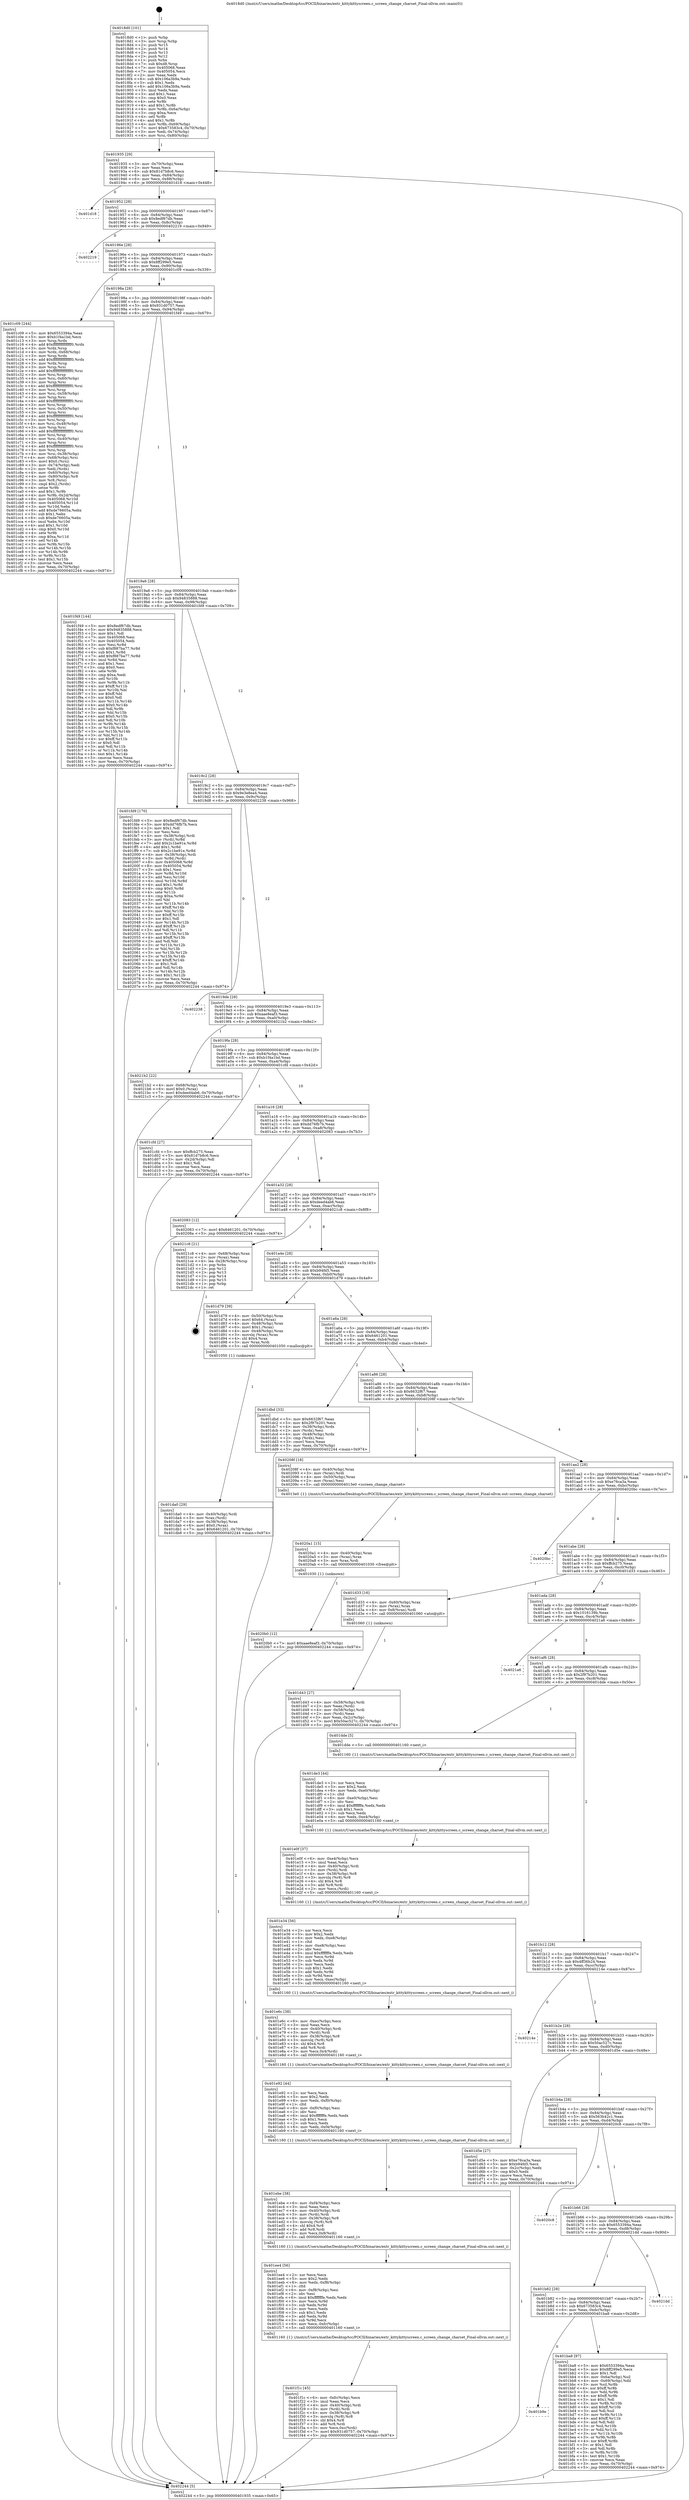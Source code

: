 digraph "0x4018d0" {
  label = "0x4018d0 (/mnt/c/Users/mathe/Desktop/tcc/POCII/binaries/extr_kittykittyscreen.c_screen_change_charset_Final-ollvm.out::main(0))"
  labelloc = "t"
  node[shape=record]

  Entry [label="",width=0.3,height=0.3,shape=circle,fillcolor=black,style=filled]
  "0x401935" [label="{
     0x401935 [29]\l
     | [instrs]\l
     &nbsp;&nbsp;0x401935 \<+3\>: mov -0x70(%rbp),%eax\l
     &nbsp;&nbsp;0x401938 \<+2\>: mov %eax,%ecx\l
     &nbsp;&nbsp;0x40193a \<+6\>: sub $0x81d7b8c6,%ecx\l
     &nbsp;&nbsp;0x401940 \<+6\>: mov %eax,-0x84(%rbp)\l
     &nbsp;&nbsp;0x401946 \<+6\>: mov %ecx,-0x88(%rbp)\l
     &nbsp;&nbsp;0x40194c \<+6\>: je 0000000000401d18 \<main+0x448\>\l
  }"]
  "0x401d18" [label="{
     0x401d18\l
  }", style=dashed]
  "0x401952" [label="{
     0x401952 [28]\l
     | [instrs]\l
     &nbsp;&nbsp;0x401952 \<+5\>: jmp 0000000000401957 \<main+0x87\>\l
     &nbsp;&nbsp;0x401957 \<+6\>: mov -0x84(%rbp),%eax\l
     &nbsp;&nbsp;0x40195d \<+5\>: sub $0x8edf67db,%eax\l
     &nbsp;&nbsp;0x401962 \<+6\>: mov %eax,-0x8c(%rbp)\l
     &nbsp;&nbsp;0x401968 \<+6\>: je 0000000000402219 \<main+0x949\>\l
  }"]
  Exit [label="",width=0.3,height=0.3,shape=circle,fillcolor=black,style=filled,peripheries=2]
  "0x402219" [label="{
     0x402219\l
  }", style=dashed]
  "0x40196e" [label="{
     0x40196e [28]\l
     | [instrs]\l
     &nbsp;&nbsp;0x40196e \<+5\>: jmp 0000000000401973 \<main+0xa3\>\l
     &nbsp;&nbsp;0x401973 \<+6\>: mov -0x84(%rbp),%eax\l
     &nbsp;&nbsp;0x401979 \<+5\>: sub $0x8ff299e5,%eax\l
     &nbsp;&nbsp;0x40197e \<+6\>: mov %eax,-0x90(%rbp)\l
     &nbsp;&nbsp;0x401984 \<+6\>: je 0000000000401c09 \<main+0x339\>\l
  }"]
  "0x4020b0" [label="{
     0x4020b0 [12]\l
     | [instrs]\l
     &nbsp;&nbsp;0x4020b0 \<+7\>: movl $0xaae8eaf3,-0x70(%rbp)\l
     &nbsp;&nbsp;0x4020b7 \<+5\>: jmp 0000000000402244 \<main+0x974\>\l
  }"]
  "0x401c09" [label="{
     0x401c09 [244]\l
     | [instrs]\l
     &nbsp;&nbsp;0x401c09 \<+5\>: mov $0x6553394a,%eax\l
     &nbsp;&nbsp;0x401c0e \<+5\>: mov $0xb1f4a1bd,%ecx\l
     &nbsp;&nbsp;0x401c13 \<+3\>: mov %rsp,%rdx\l
     &nbsp;&nbsp;0x401c16 \<+4\>: add $0xfffffffffffffff0,%rdx\l
     &nbsp;&nbsp;0x401c1a \<+3\>: mov %rdx,%rsp\l
     &nbsp;&nbsp;0x401c1d \<+4\>: mov %rdx,-0x68(%rbp)\l
     &nbsp;&nbsp;0x401c21 \<+3\>: mov %rsp,%rdx\l
     &nbsp;&nbsp;0x401c24 \<+4\>: add $0xfffffffffffffff0,%rdx\l
     &nbsp;&nbsp;0x401c28 \<+3\>: mov %rdx,%rsp\l
     &nbsp;&nbsp;0x401c2b \<+3\>: mov %rsp,%rsi\l
     &nbsp;&nbsp;0x401c2e \<+4\>: add $0xfffffffffffffff0,%rsi\l
     &nbsp;&nbsp;0x401c32 \<+3\>: mov %rsi,%rsp\l
     &nbsp;&nbsp;0x401c35 \<+4\>: mov %rsi,-0x60(%rbp)\l
     &nbsp;&nbsp;0x401c39 \<+3\>: mov %rsp,%rsi\l
     &nbsp;&nbsp;0x401c3c \<+4\>: add $0xfffffffffffffff0,%rsi\l
     &nbsp;&nbsp;0x401c40 \<+3\>: mov %rsi,%rsp\l
     &nbsp;&nbsp;0x401c43 \<+4\>: mov %rsi,-0x58(%rbp)\l
     &nbsp;&nbsp;0x401c47 \<+3\>: mov %rsp,%rsi\l
     &nbsp;&nbsp;0x401c4a \<+4\>: add $0xfffffffffffffff0,%rsi\l
     &nbsp;&nbsp;0x401c4e \<+3\>: mov %rsi,%rsp\l
     &nbsp;&nbsp;0x401c51 \<+4\>: mov %rsi,-0x50(%rbp)\l
     &nbsp;&nbsp;0x401c55 \<+3\>: mov %rsp,%rsi\l
     &nbsp;&nbsp;0x401c58 \<+4\>: add $0xfffffffffffffff0,%rsi\l
     &nbsp;&nbsp;0x401c5c \<+3\>: mov %rsi,%rsp\l
     &nbsp;&nbsp;0x401c5f \<+4\>: mov %rsi,-0x48(%rbp)\l
     &nbsp;&nbsp;0x401c63 \<+3\>: mov %rsp,%rsi\l
     &nbsp;&nbsp;0x401c66 \<+4\>: add $0xfffffffffffffff0,%rsi\l
     &nbsp;&nbsp;0x401c6a \<+3\>: mov %rsi,%rsp\l
     &nbsp;&nbsp;0x401c6d \<+4\>: mov %rsi,-0x40(%rbp)\l
     &nbsp;&nbsp;0x401c71 \<+3\>: mov %rsp,%rsi\l
     &nbsp;&nbsp;0x401c74 \<+4\>: add $0xfffffffffffffff0,%rsi\l
     &nbsp;&nbsp;0x401c78 \<+3\>: mov %rsi,%rsp\l
     &nbsp;&nbsp;0x401c7b \<+4\>: mov %rsi,-0x38(%rbp)\l
     &nbsp;&nbsp;0x401c7f \<+4\>: mov -0x68(%rbp),%rsi\l
     &nbsp;&nbsp;0x401c83 \<+6\>: movl $0x0,(%rsi)\l
     &nbsp;&nbsp;0x401c89 \<+3\>: mov -0x74(%rbp),%edi\l
     &nbsp;&nbsp;0x401c8c \<+2\>: mov %edi,(%rdx)\l
     &nbsp;&nbsp;0x401c8e \<+4\>: mov -0x60(%rbp),%rsi\l
     &nbsp;&nbsp;0x401c92 \<+4\>: mov -0x80(%rbp),%r8\l
     &nbsp;&nbsp;0x401c96 \<+3\>: mov %r8,(%rsi)\l
     &nbsp;&nbsp;0x401c99 \<+3\>: cmpl $0x2,(%rdx)\l
     &nbsp;&nbsp;0x401c9c \<+4\>: setne %r9b\l
     &nbsp;&nbsp;0x401ca0 \<+4\>: and $0x1,%r9b\l
     &nbsp;&nbsp;0x401ca4 \<+4\>: mov %r9b,-0x2d(%rbp)\l
     &nbsp;&nbsp;0x401ca8 \<+8\>: mov 0x405068,%r10d\l
     &nbsp;&nbsp;0x401cb0 \<+8\>: mov 0x405054,%r11d\l
     &nbsp;&nbsp;0x401cb8 \<+3\>: mov %r10d,%ebx\l
     &nbsp;&nbsp;0x401cbb \<+6\>: add $0xde76605a,%ebx\l
     &nbsp;&nbsp;0x401cc1 \<+3\>: sub $0x1,%ebx\l
     &nbsp;&nbsp;0x401cc4 \<+6\>: sub $0xde76605a,%ebx\l
     &nbsp;&nbsp;0x401cca \<+4\>: imul %ebx,%r10d\l
     &nbsp;&nbsp;0x401cce \<+4\>: and $0x1,%r10d\l
     &nbsp;&nbsp;0x401cd2 \<+4\>: cmp $0x0,%r10d\l
     &nbsp;&nbsp;0x401cd6 \<+4\>: sete %r9b\l
     &nbsp;&nbsp;0x401cda \<+4\>: cmp $0xa,%r11d\l
     &nbsp;&nbsp;0x401cde \<+4\>: setl %r14b\l
     &nbsp;&nbsp;0x401ce2 \<+3\>: mov %r9b,%r15b\l
     &nbsp;&nbsp;0x401ce5 \<+3\>: and %r14b,%r15b\l
     &nbsp;&nbsp;0x401ce8 \<+3\>: xor %r14b,%r9b\l
     &nbsp;&nbsp;0x401ceb \<+3\>: or %r9b,%r15b\l
     &nbsp;&nbsp;0x401cee \<+4\>: test $0x1,%r15b\l
     &nbsp;&nbsp;0x401cf2 \<+3\>: cmovne %ecx,%eax\l
     &nbsp;&nbsp;0x401cf5 \<+3\>: mov %eax,-0x70(%rbp)\l
     &nbsp;&nbsp;0x401cf8 \<+5\>: jmp 0000000000402244 \<main+0x974\>\l
  }"]
  "0x40198a" [label="{
     0x40198a [28]\l
     | [instrs]\l
     &nbsp;&nbsp;0x40198a \<+5\>: jmp 000000000040198f \<main+0xbf\>\l
     &nbsp;&nbsp;0x40198f \<+6\>: mov -0x84(%rbp),%eax\l
     &nbsp;&nbsp;0x401995 \<+5\>: sub $0x931d0757,%eax\l
     &nbsp;&nbsp;0x40199a \<+6\>: mov %eax,-0x94(%rbp)\l
     &nbsp;&nbsp;0x4019a0 \<+6\>: je 0000000000401f49 \<main+0x679\>\l
  }"]
  "0x4020a1" [label="{
     0x4020a1 [15]\l
     | [instrs]\l
     &nbsp;&nbsp;0x4020a1 \<+4\>: mov -0x40(%rbp),%rax\l
     &nbsp;&nbsp;0x4020a5 \<+3\>: mov (%rax),%rax\l
     &nbsp;&nbsp;0x4020a8 \<+3\>: mov %rax,%rdi\l
     &nbsp;&nbsp;0x4020ab \<+5\>: call 0000000000401030 \<free@plt\>\l
     | [calls]\l
     &nbsp;&nbsp;0x401030 \{1\} (unknown)\l
  }"]
  "0x401f49" [label="{
     0x401f49 [144]\l
     | [instrs]\l
     &nbsp;&nbsp;0x401f49 \<+5\>: mov $0x8edf67db,%eax\l
     &nbsp;&nbsp;0x401f4e \<+5\>: mov $0x94835888,%ecx\l
     &nbsp;&nbsp;0x401f53 \<+2\>: mov $0x1,%dl\l
     &nbsp;&nbsp;0x401f55 \<+7\>: mov 0x405068,%esi\l
     &nbsp;&nbsp;0x401f5c \<+7\>: mov 0x405054,%edi\l
     &nbsp;&nbsp;0x401f63 \<+3\>: mov %esi,%r8d\l
     &nbsp;&nbsp;0x401f66 \<+7\>: sub $0xf887ba77,%r8d\l
     &nbsp;&nbsp;0x401f6d \<+4\>: sub $0x1,%r8d\l
     &nbsp;&nbsp;0x401f71 \<+7\>: add $0xf887ba77,%r8d\l
     &nbsp;&nbsp;0x401f78 \<+4\>: imul %r8d,%esi\l
     &nbsp;&nbsp;0x401f7c \<+3\>: and $0x1,%esi\l
     &nbsp;&nbsp;0x401f7f \<+3\>: cmp $0x0,%esi\l
     &nbsp;&nbsp;0x401f82 \<+4\>: sete %r9b\l
     &nbsp;&nbsp;0x401f86 \<+3\>: cmp $0xa,%edi\l
     &nbsp;&nbsp;0x401f89 \<+4\>: setl %r10b\l
     &nbsp;&nbsp;0x401f8d \<+3\>: mov %r9b,%r11b\l
     &nbsp;&nbsp;0x401f90 \<+4\>: xor $0xff,%r11b\l
     &nbsp;&nbsp;0x401f94 \<+3\>: mov %r10b,%bl\l
     &nbsp;&nbsp;0x401f97 \<+3\>: xor $0xff,%bl\l
     &nbsp;&nbsp;0x401f9a \<+3\>: xor $0x0,%dl\l
     &nbsp;&nbsp;0x401f9d \<+3\>: mov %r11b,%r14b\l
     &nbsp;&nbsp;0x401fa0 \<+4\>: and $0x0,%r14b\l
     &nbsp;&nbsp;0x401fa4 \<+3\>: and %dl,%r9b\l
     &nbsp;&nbsp;0x401fa7 \<+3\>: mov %bl,%r15b\l
     &nbsp;&nbsp;0x401faa \<+4\>: and $0x0,%r15b\l
     &nbsp;&nbsp;0x401fae \<+3\>: and %dl,%r10b\l
     &nbsp;&nbsp;0x401fb1 \<+3\>: or %r9b,%r14b\l
     &nbsp;&nbsp;0x401fb4 \<+3\>: or %r10b,%r15b\l
     &nbsp;&nbsp;0x401fb7 \<+3\>: xor %r15b,%r14b\l
     &nbsp;&nbsp;0x401fba \<+3\>: or %bl,%r11b\l
     &nbsp;&nbsp;0x401fbd \<+4\>: xor $0xff,%r11b\l
     &nbsp;&nbsp;0x401fc1 \<+3\>: or $0x0,%dl\l
     &nbsp;&nbsp;0x401fc4 \<+3\>: and %dl,%r11b\l
     &nbsp;&nbsp;0x401fc7 \<+3\>: or %r11b,%r14b\l
     &nbsp;&nbsp;0x401fca \<+4\>: test $0x1,%r14b\l
     &nbsp;&nbsp;0x401fce \<+3\>: cmovne %ecx,%eax\l
     &nbsp;&nbsp;0x401fd1 \<+3\>: mov %eax,-0x70(%rbp)\l
     &nbsp;&nbsp;0x401fd4 \<+5\>: jmp 0000000000402244 \<main+0x974\>\l
  }"]
  "0x4019a6" [label="{
     0x4019a6 [28]\l
     | [instrs]\l
     &nbsp;&nbsp;0x4019a6 \<+5\>: jmp 00000000004019ab \<main+0xdb\>\l
     &nbsp;&nbsp;0x4019ab \<+6\>: mov -0x84(%rbp),%eax\l
     &nbsp;&nbsp;0x4019b1 \<+5\>: sub $0x94835888,%eax\l
     &nbsp;&nbsp;0x4019b6 \<+6\>: mov %eax,-0x98(%rbp)\l
     &nbsp;&nbsp;0x4019bc \<+6\>: je 0000000000401fd9 \<main+0x709\>\l
  }"]
  "0x401f1c" [label="{
     0x401f1c [45]\l
     | [instrs]\l
     &nbsp;&nbsp;0x401f1c \<+6\>: mov -0xfc(%rbp),%ecx\l
     &nbsp;&nbsp;0x401f22 \<+3\>: imul %eax,%ecx\l
     &nbsp;&nbsp;0x401f25 \<+4\>: mov -0x40(%rbp),%rdi\l
     &nbsp;&nbsp;0x401f29 \<+3\>: mov (%rdi),%rdi\l
     &nbsp;&nbsp;0x401f2c \<+4\>: mov -0x38(%rbp),%r8\l
     &nbsp;&nbsp;0x401f30 \<+3\>: movslq (%r8),%r8\l
     &nbsp;&nbsp;0x401f33 \<+4\>: shl $0x4,%r8\l
     &nbsp;&nbsp;0x401f37 \<+3\>: add %r8,%rdi\l
     &nbsp;&nbsp;0x401f3a \<+3\>: mov %ecx,0xc(%rdi)\l
     &nbsp;&nbsp;0x401f3d \<+7\>: movl $0x931d0757,-0x70(%rbp)\l
     &nbsp;&nbsp;0x401f44 \<+5\>: jmp 0000000000402244 \<main+0x974\>\l
  }"]
  "0x401fd9" [label="{
     0x401fd9 [170]\l
     | [instrs]\l
     &nbsp;&nbsp;0x401fd9 \<+5\>: mov $0x8edf67db,%eax\l
     &nbsp;&nbsp;0x401fde \<+5\>: mov $0xdd76fb7b,%ecx\l
     &nbsp;&nbsp;0x401fe3 \<+2\>: mov $0x1,%dl\l
     &nbsp;&nbsp;0x401fe5 \<+2\>: xor %esi,%esi\l
     &nbsp;&nbsp;0x401fe7 \<+4\>: mov -0x38(%rbp),%rdi\l
     &nbsp;&nbsp;0x401feb \<+3\>: mov (%rdi),%r8d\l
     &nbsp;&nbsp;0x401fee \<+7\>: add $0x2c1be91e,%r8d\l
     &nbsp;&nbsp;0x401ff5 \<+4\>: add $0x1,%r8d\l
     &nbsp;&nbsp;0x401ff9 \<+7\>: sub $0x2c1be91e,%r8d\l
     &nbsp;&nbsp;0x402000 \<+4\>: mov -0x38(%rbp),%rdi\l
     &nbsp;&nbsp;0x402004 \<+3\>: mov %r8d,(%rdi)\l
     &nbsp;&nbsp;0x402007 \<+8\>: mov 0x405068,%r8d\l
     &nbsp;&nbsp;0x40200f \<+8\>: mov 0x405054,%r9d\l
     &nbsp;&nbsp;0x402017 \<+3\>: sub $0x1,%esi\l
     &nbsp;&nbsp;0x40201a \<+3\>: mov %r8d,%r10d\l
     &nbsp;&nbsp;0x40201d \<+3\>: add %esi,%r10d\l
     &nbsp;&nbsp;0x402020 \<+4\>: imul %r10d,%r8d\l
     &nbsp;&nbsp;0x402024 \<+4\>: and $0x1,%r8d\l
     &nbsp;&nbsp;0x402028 \<+4\>: cmp $0x0,%r8d\l
     &nbsp;&nbsp;0x40202c \<+4\>: sete %r11b\l
     &nbsp;&nbsp;0x402030 \<+4\>: cmp $0xa,%r9d\l
     &nbsp;&nbsp;0x402034 \<+3\>: setl %bl\l
     &nbsp;&nbsp;0x402037 \<+3\>: mov %r11b,%r14b\l
     &nbsp;&nbsp;0x40203a \<+4\>: xor $0xff,%r14b\l
     &nbsp;&nbsp;0x40203e \<+3\>: mov %bl,%r15b\l
     &nbsp;&nbsp;0x402041 \<+4\>: xor $0xff,%r15b\l
     &nbsp;&nbsp;0x402045 \<+3\>: xor $0x1,%dl\l
     &nbsp;&nbsp;0x402048 \<+3\>: mov %r14b,%r12b\l
     &nbsp;&nbsp;0x40204b \<+4\>: and $0xff,%r12b\l
     &nbsp;&nbsp;0x40204f \<+3\>: and %dl,%r11b\l
     &nbsp;&nbsp;0x402052 \<+3\>: mov %r15b,%r13b\l
     &nbsp;&nbsp;0x402055 \<+4\>: and $0xff,%r13b\l
     &nbsp;&nbsp;0x402059 \<+2\>: and %dl,%bl\l
     &nbsp;&nbsp;0x40205b \<+3\>: or %r11b,%r12b\l
     &nbsp;&nbsp;0x40205e \<+3\>: or %bl,%r13b\l
     &nbsp;&nbsp;0x402061 \<+3\>: xor %r13b,%r12b\l
     &nbsp;&nbsp;0x402064 \<+3\>: or %r15b,%r14b\l
     &nbsp;&nbsp;0x402067 \<+4\>: xor $0xff,%r14b\l
     &nbsp;&nbsp;0x40206b \<+3\>: or $0x1,%dl\l
     &nbsp;&nbsp;0x40206e \<+3\>: and %dl,%r14b\l
     &nbsp;&nbsp;0x402071 \<+3\>: or %r14b,%r12b\l
     &nbsp;&nbsp;0x402074 \<+4\>: test $0x1,%r12b\l
     &nbsp;&nbsp;0x402078 \<+3\>: cmovne %ecx,%eax\l
     &nbsp;&nbsp;0x40207b \<+3\>: mov %eax,-0x70(%rbp)\l
     &nbsp;&nbsp;0x40207e \<+5\>: jmp 0000000000402244 \<main+0x974\>\l
  }"]
  "0x4019c2" [label="{
     0x4019c2 [28]\l
     | [instrs]\l
     &nbsp;&nbsp;0x4019c2 \<+5\>: jmp 00000000004019c7 \<main+0xf7\>\l
     &nbsp;&nbsp;0x4019c7 \<+6\>: mov -0x84(%rbp),%eax\l
     &nbsp;&nbsp;0x4019cd \<+5\>: sub $0x9e3e8ea4,%eax\l
     &nbsp;&nbsp;0x4019d2 \<+6\>: mov %eax,-0x9c(%rbp)\l
     &nbsp;&nbsp;0x4019d8 \<+6\>: je 0000000000402238 \<main+0x968\>\l
  }"]
  "0x401ee4" [label="{
     0x401ee4 [56]\l
     | [instrs]\l
     &nbsp;&nbsp;0x401ee4 \<+2\>: xor %ecx,%ecx\l
     &nbsp;&nbsp;0x401ee6 \<+5\>: mov $0x2,%edx\l
     &nbsp;&nbsp;0x401eeb \<+6\>: mov %edx,-0xf8(%rbp)\l
     &nbsp;&nbsp;0x401ef1 \<+1\>: cltd\l
     &nbsp;&nbsp;0x401ef2 \<+6\>: mov -0xf8(%rbp),%esi\l
     &nbsp;&nbsp;0x401ef8 \<+2\>: idiv %esi\l
     &nbsp;&nbsp;0x401efa \<+6\>: imul $0xfffffffe,%edx,%edx\l
     &nbsp;&nbsp;0x401f00 \<+3\>: mov %ecx,%r9d\l
     &nbsp;&nbsp;0x401f03 \<+3\>: sub %edx,%r9d\l
     &nbsp;&nbsp;0x401f06 \<+2\>: mov %ecx,%edx\l
     &nbsp;&nbsp;0x401f08 \<+3\>: sub $0x1,%edx\l
     &nbsp;&nbsp;0x401f0b \<+3\>: add %edx,%r9d\l
     &nbsp;&nbsp;0x401f0e \<+3\>: sub %r9d,%ecx\l
     &nbsp;&nbsp;0x401f11 \<+6\>: mov %ecx,-0xfc(%rbp)\l
     &nbsp;&nbsp;0x401f17 \<+5\>: call 0000000000401160 \<next_i\>\l
     | [calls]\l
     &nbsp;&nbsp;0x401160 \{1\} (/mnt/c/Users/mathe/Desktop/tcc/POCII/binaries/extr_kittykittyscreen.c_screen_change_charset_Final-ollvm.out::next_i)\l
  }"]
  "0x402238" [label="{
     0x402238\l
  }", style=dashed]
  "0x4019de" [label="{
     0x4019de [28]\l
     | [instrs]\l
     &nbsp;&nbsp;0x4019de \<+5\>: jmp 00000000004019e3 \<main+0x113\>\l
     &nbsp;&nbsp;0x4019e3 \<+6\>: mov -0x84(%rbp),%eax\l
     &nbsp;&nbsp;0x4019e9 \<+5\>: sub $0xaae8eaf3,%eax\l
     &nbsp;&nbsp;0x4019ee \<+6\>: mov %eax,-0xa0(%rbp)\l
     &nbsp;&nbsp;0x4019f4 \<+6\>: je 00000000004021b2 \<main+0x8e2\>\l
  }"]
  "0x401ebe" [label="{
     0x401ebe [38]\l
     | [instrs]\l
     &nbsp;&nbsp;0x401ebe \<+6\>: mov -0xf4(%rbp),%ecx\l
     &nbsp;&nbsp;0x401ec4 \<+3\>: imul %eax,%ecx\l
     &nbsp;&nbsp;0x401ec7 \<+4\>: mov -0x40(%rbp),%rdi\l
     &nbsp;&nbsp;0x401ecb \<+3\>: mov (%rdi),%rdi\l
     &nbsp;&nbsp;0x401ece \<+4\>: mov -0x38(%rbp),%r8\l
     &nbsp;&nbsp;0x401ed2 \<+3\>: movslq (%r8),%r8\l
     &nbsp;&nbsp;0x401ed5 \<+4\>: shl $0x4,%r8\l
     &nbsp;&nbsp;0x401ed9 \<+3\>: add %r8,%rdi\l
     &nbsp;&nbsp;0x401edc \<+3\>: mov %ecx,0x8(%rdi)\l
     &nbsp;&nbsp;0x401edf \<+5\>: call 0000000000401160 \<next_i\>\l
     | [calls]\l
     &nbsp;&nbsp;0x401160 \{1\} (/mnt/c/Users/mathe/Desktop/tcc/POCII/binaries/extr_kittykittyscreen.c_screen_change_charset_Final-ollvm.out::next_i)\l
  }"]
  "0x4021b2" [label="{
     0x4021b2 [22]\l
     | [instrs]\l
     &nbsp;&nbsp;0x4021b2 \<+4\>: mov -0x68(%rbp),%rax\l
     &nbsp;&nbsp;0x4021b6 \<+6\>: movl $0x0,(%rax)\l
     &nbsp;&nbsp;0x4021bc \<+7\>: movl $0xdeed4ab6,-0x70(%rbp)\l
     &nbsp;&nbsp;0x4021c3 \<+5\>: jmp 0000000000402244 \<main+0x974\>\l
  }"]
  "0x4019fa" [label="{
     0x4019fa [28]\l
     | [instrs]\l
     &nbsp;&nbsp;0x4019fa \<+5\>: jmp 00000000004019ff \<main+0x12f\>\l
     &nbsp;&nbsp;0x4019ff \<+6\>: mov -0x84(%rbp),%eax\l
     &nbsp;&nbsp;0x401a05 \<+5\>: sub $0xb1f4a1bd,%eax\l
     &nbsp;&nbsp;0x401a0a \<+6\>: mov %eax,-0xa4(%rbp)\l
     &nbsp;&nbsp;0x401a10 \<+6\>: je 0000000000401cfd \<main+0x42d\>\l
  }"]
  "0x401e92" [label="{
     0x401e92 [44]\l
     | [instrs]\l
     &nbsp;&nbsp;0x401e92 \<+2\>: xor %ecx,%ecx\l
     &nbsp;&nbsp;0x401e94 \<+5\>: mov $0x2,%edx\l
     &nbsp;&nbsp;0x401e99 \<+6\>: mov %edx,-0xf0(%rbp)\l
     &nbsp;&nbsp;0x401e9f \<+1\>: cltd\l
     &nbsp;&nbsp;0x401ea0 \<+6\>: mov -0xf0(%rbp),%esi\l
     &nbsp;&nbsp;0x401ea6 \<+2\>: idiv %esi\l
     &nbsp;&nbsp;0x401ea8 \<+6\>: imul $0xfffffffe,%edx,%edx\l
     &nbsp;&nbsp;0x401eae \<+3\>: sub $0x1,%ecx\l
     &nbsp;&nbsp;0x401eb1 \<+2\>: sub %ecx,%edx\l
     &nbsp;&nbsp;0x401eb3 \<+6\>: mov %edx,-0xf4(%rbp)\l
     &nbsp;&nbsp;0x401eb9 \<+5\>: call 0000000000401160 \<next_i\>\l
     | [calls]\l
     &nbsp;&nbsp;0x401160 \{1\} (/mnt/c/Users/mathe/Desktop/tcc/POCII/binaries/extr_kittykittyscreen.c_screen_change_charset_Final-ollvm.out::next_i)\l
  }"]
  "0x401cfd" [label="{
     0x401cfd [27]\l
     | [instrs]\l
     &nbsp;&nbsp;0x401cfd \<+5\>: mov $0xffcb275,%eax\l
     &nbsp;&nbsp;0x401d02 \<+5\>: mov $0x81d7b8c6,%ecx\l
     &nbsp;&nbsp;0x401d07 \<+3\>: mov -0x2d(%rbp),%dl\l
     &nbsp;&nbsp;0x401d0a \<+3\>: test $0x1,%dl\l
     &nbsp;&nbsp;0x401d0d \<+3\>: cmovne %ecx,%eax\l
     &nbsp;&nbsp;0x401d10 \<+3\>: mov %eax,-0x70(%rbp)\l
     &nbsp;&nbsp;0x401d13 \<+5\>: jmp 0000000000402244 \<main+0x974\>\l
  }"]
  "0x401a16" [label="{
     0x401a16 [28]\l
     | [instrs]\l
     &nbsp;&nbsp;0x401a16 \<+5\>: jmp 0000000000401a1b \<main+0x14b\>\l
     &nbsp;&nbsp;0x401a1b \<+6\>: mov -0x84(%rbp),%eax\l
     &nbsp;&nbsp;0x401a21 \<+5\>: sub $0xdd76fb7b,%eax\l
     &nbsp;&nbsp;0x401a26 \<+6\>: mov %eax,-0xa8(%rbp)\l
     &nbsp;&nbsp;0x401a2c \<+6\>: je 0000000000402083 \<main+0x7b3\>\l
  }"]
  "0x401e6c" [label="{
     0x401e6c [38]\l
     | [instrs]\l
     &nbsp;&nbsp;0x401e6c \<+6\>: mov -0xec(%rbp),%ecx\l
     &nbsp;&nbsp;0x401e72 \<+3\>: imul %eax,%ecx\l
     &nbsp;&nbsp;0x401e75 \<+4\>: mov -0x40(%rbp),%rdi\l
     &nbsp;&nbsp;0x401e79 \<+3\>: mov (%rdi),%rdi\l
     &nbsp;&nbsp;0x401e7c \<+4\>: mov -0x38(%rbp),%r8\l
     &nbsp;&nbsp;0x401e80 \<+3\>: movslq (%r8),%r8\l
     &nbsp;&nbsp;0x401e83 \<+4\>: shl $0x4,%r8\l
     &nbsp;&nbsp;0x401e87 \<+3\>: add %r8,%rdi\l
     &nbsp;&nbsp;0x401e8a \<+3\>: mov %ecx,0x4(%rdi)\l
     &nbsp;&nbsp;0x401e8d \<+5\>: call 0000000000401160 \<next_i\>\l
     | [calls]\l
     &nbsp;&nbsp;0x401160 \{1\} (/mnt/c/Users/mathe/Desktop/tcc/POCII/binaries/extr_kittykittyscreen.c_screen_change_charset_Final-ollvm.out::next_i)\l
  }"]
  "0x402083" [label="{
     0x402083 [12]\l
     | [instrs]\l
     &nbsp;&nbsp;0x402083 \<+7\>: movl $0x6461201,-0x70(%rbp)\l
     &nbsp;&nbsp;0x40208a \<+5\>: jmp 0000000000402244 \<main+0x974\>\l
  }"]
  "0x401a32" [label="{
     0x401a32 [28]\l
     | [instrs]\l
     &nbsp;&nbsp;0x401a32 \<+5\>: jmp 0000000000401a37 \<main+0x167\>\l
     &nbsp;&nbsp;0x401a37 \<+6\>: mov -0x84(%rbp),%eax\l
     &nbsp;&nbsp;0x401a3d \<+5\>: sub $0xdeed4ab6,%eax\l
     &nbsp;&nbsp;0x401a42 \<+6\>: mov %eax,-0xac(%rbp)\l
     &nbsp;&nbsp;0x401a48 \<+6\>: je 00000000004021c8 \<main+0x8f8\>\l
  }"]
  "0x401e34" [label="{
     0x401e34 [56]\l
     | [instrs]\l
     &nbsp;&nbsp;0x401e34 \<+2\>: xor %ecx,%ecx\l
     &nbsp;&nbsp;0x401e36 \<+5\>: mov $0x2,%edx\l
     &nbsp;&nbsp;0x401e3b \<+6\>: mov %edx,-0xe8(%rbp)\l
     &nbsp;&nbsp;0x401e41 \<+1\>: cltd\l
     &nbsp;&nbsp;0x401e42 \<+6\>: mov -0xe8(%rbp),%esi\l
     &nbsp;&nbsp;0x401e48 \<+2\>: idiv %esi\l
     &nbsp;&nbsp;0x401e4a \<+6\>: imul $0xfffffffe,%edx,%edx\l
     &nbsp;&nbsp;0x401e50 \<+3\>: mov %ecx,%r9d\l
     &nbsp;&nbsp;0x401e53 \<+3\>: sub %edx,%r9d\l
     &nbsp;&nbsp;0x401e56 \<+2\>: mov %ecx,%edx\l
     &nbsp;&nbsp;0x401e58 \<+3\>: sub $0x1,%edx\l
     &nbsp;&nbsp;0x401e5b \<+3\>: add %edx,%r9d\l
     &nbsp;&nbsp;0x401e5e \<+3\>: sub %r9d,%ecx\l
     &nbsp;&nbsp;0x401e61 \<+6\>: mov %ecx,-0xec(%rbp)\l
     &nbsp;&nbsp;0x401e67 \<+5\>: call 0000000000401160 \<next_i\>\l
     | [calls]\l
     &nbsp;&nbsp;0x401160 \{1\} (/mnt/c/Users/mathe/Desktop/tcc/POCII/binaries/extr_kittykittyscreen.c_screen_change_charset_Final-ollvm.out::next_i)\l
  }"]
  "0x4021c8" [label="{
     0x4021c8 [21]\l
     | [instrs]\l
     &nbsp;&nbsp;0x4021c8 \<+4\>: mov -0x68(%rbp),%rax\l
     &nbsp;&nbsp;0x4021cc \<+2\>: mov (%rax),%eax\l
     &nbsp;&nbsp;0x4021ce \<+4\>: lea -0x28(%rbp),%rsp\l
     &nbsp;&nbsp;0x4021d2 \<+1\>: pop %rbx\l
     &nbsp;&nbsp;0x4021d3 \<+2\>: pop %r12\l
     &nbsp;&nbsp;0x4021d5 \<+2\>: pop %r13\l
     &nbsp;&nbsp;0x4021d7 \<+2\>: pop %r14\l
     &nbsp;&nbsp;0x4021d9 \<+2\>: pop %r15\l
     &nbsp;&nbsp;0x4021db \<+1\>: pop %rbp\l
     &nbsp;&nbsp;0x4021dc \<+1\>: ret\l
  }"]
  "0x401a4e" [label="{
     0x401a4e [28]\l
     | [instrs]\l
     &nbsp;&nbsp;0x401a4e \<+5\>: jmp 0000000000401a53 \<main+0x183\>\l
     &nbsp;&nbsp;0x401a53 \<+6\>: mov -0x84(%rbp),%eax\l
     &nbsp;&nbsp;0x401a59 \<+5\>: sub $0xb94fd5,%eax\l
     &nbsp;&nbsp;0x401a5e \<+6\>: mov %eax,-0xb0(%rbp)\l
     &nbsp;&nbsp;0x401a64 \<+6\>: je 0000000000401d79 \<main+0x4a9\>\l
  }"]
  "0x401e0f" [label="{
     0x401e0f [37]\l
     | [instrs]\l
     &nbsp;&nbsp;0x401e0f \<+6\>: mov -0xe4(%rbp),%ecx\l
     &nbsp;&nbsp;0x401e15 \<+3\>: imul %eax,%ecx\l
     &nbsp;&nbsp;0x401e18 \<+4\>: mov -0x40(%rbp),%rdi\l
     &nbsp;&nbsp;0x401e1c \<+3\>: mov (%rdi),%rdi\l
     &nbsp;&nbsp;0x401e1f \<+4\>: mov -0x38(%rbp),%r8\l
     &nbsp;&nbsp;0x401e23 \<+3\>: movslq (%r8),%r8\l
     &nbsp;&nbsp;0x401e26 \<+4\>: shl $0x4,%r8\l
     &nbsp;&nbsp;0x401e2a \<+3\>: add %r8,%rdi\l
     &nbsp;&nbsp;0x401e2d \<+2\>: mov %ecx,(%rdi)\l
     &nbsp;&nbsp;0x401e2f \<+5\>: call 0000000000401160 \<next_i\>\l
     | [calls]\l
     &nbsp;&nbsp;0x401160 \{1\} (/mnt/c/Users/mathe/Desktop/tcc/POCII/binaries/extr_kittykittyscreen.c_screen_change_charset_Final-ollvm.out::next_i)\l
  }"]
  "0x401d79" [label="{
     0x401d79 [39]\l
     | [instrs]\l
     &nbsp;&nbsp;0x401d79 \<+4\>: mov -0x50(%rbp),%rax\l
     &nbsp;&nbsp;0x401d7d \<+6\>: movl $0x64,(%rax)\l
     &nbsp;&nbsp;0x401d83 \<+4\>: mov -0x48(%rbp),%rax\l
     &nbsp;&nbsp;0x401d87 \<+6\>: movl $0x1,(%rax)\l
     &nbsp;&nbsp;0x401d8d \<+4\>: mov -0x48(%rbp),%rax\l
     &nbsp;&nbsp;0x401d91 \<+3\>: movslq (%rax),%rax\l
     &nbsp;&nbsp;0x401d94 \<+4\>: shl $0x4,%rax\l
     &nbsp;&nbsp;0x401d98 \<+3\>: mov %rax,%rdi\l
     &nbsp;&nbsp;0x401d9b \<+5\>: call 0000000000401050 \<malloc@plt\>\l
     | [calls]\l
     &nbsp;&nbsp;0x401050 \{1\} (unknown)\l
  }"]
  "0x401a6a" [label="{
     0x401a6a [28]\l
     | [instrs]\l
     &nbsp;&nbsp;0x401a6a \<+5\>: jmp 0000000000401a6f \<main+0x19f\>\l
     &nbsp;&nbsp;0x401a6f \<+6\>: mov -0x84(%rbp),%eax\l
     &nbsp;&nbsp;0x401a75 \<+5\>: sub $0x6461201,%eax\l
     &nbsp;&nbsp;0x401a7a \<+6\>: mov %eax,-0xb4(%rbp)\l
     &nbsp;&nbsp;0x401a80 \<+6\>: je 0000000000401dbd \<main+0x4ed\>\l
  }"]
  "0x401de3" [label="{
     0x401de3 [44]\l
     | [instrs]\l
     &nbsp;&nbsp;0x401de3 \<+2\>: xor %ecx,%ecx\l
     &nbsp;&nbsp;0x401de5 \<+5\>: mov $0x2,%edx\l
     &nbsp;&nbsp;0x401dea \<+6\>: mov %edx,-0xe0(%rbp)\l
     &nbsp;&nbsp;0x401df0 \<+1\>: cltd\l
     &nbsp;&nbsp;0x401df1 \<+6\>: mov -0xe0(%rbp),%esi\l
     &nbsp;&nbsp;0x401df7 \<+2\>: idiv %esi\l
     &nbsp;&nbsp;0x401df9 \<+6\>: imul $0xfffffffe,%edx,%edx\l
     &nbsp;&nbsp;0x401dff \<+3\>: sub $0x1,%ecx\l
     &nbsp;&nbsp;0x401e02 \<+2\>: sub %ecx,%edx\l
     &nbsp;&nbsp;0x401e04 \<+6\>: mov %edx,-0xe4(%rbp)\l
     &nbsp;&nbsp;0x401e0a \<+5\>: call 0000000000401160 \<next_i\>\l
     | [calls]\l
     &nbsp;&nbsp;0x401160 \{1\} (/mnt/c/Users/mathe/Desktop/tcc/POCII/binaries/extr_kittykittyscreen.c_screen_change_charset_Final-ollvm.out::next_i)\l
  }"]
  "0x401dbd" [label="{
     0x401dbd [33]\l
     | [instrs]\l
     &nbsp;&nbsp;0x401dbd \<+5\>: mov $0x6632f67,%eax\l
     &nbsp;&nbsp;0x401dc2 \<+5\>: mov $0x2f97b201,%ecx\l
     &nbsp;&nbsp;0x401dc7 \<+4\>: mov -0x38(%rbp),%rdx\l
     &nbsp;&nbsp;0x401dcb \<+2\>: mov (%rdx),%esi\l
     &nbsp;&nbsp;0x401dcd \<+4\>: mov -0x48(%rbp),%rdx\l
     &nbsp;&nbsp;0x401dd1 \<+2\>: cmp (%rdx),%esi\l
     &nbsp;&nbsp;0x401dd3 \<+3\>: cmovl %ecx,%eax\l
     &nbsp;&nbsp;0x401dd6 \<+3\>: mov %eax,-0x70(%rbp)\l
     &nbsp;&nbsp;0x401dd9 \<+5\>: jmp 0000000000402244 \<main+0x974\>\l
  }"]
  "0x401a86" [label="{
     0x401a86 [28]\l
     | [instrs]\l
     &nbsp;&nbsp;0x401a86 \<+5\>: jmp 0000000000401a8b \<main+0x1bb\>\l
     &nbsp;&nbsp;0x401a8b \<+6\>: mov -0x84(%rbp),%eax\l
     &nbsp;&nbsp;0x401a91 \<+5\>: sub $0x6632f67,%eax\l
     &nbsp;&nbsp;0x401a96 \<+6\>: mov %eax,-0xb8(%rbp)\l
     &nbsp;&nbsp;0x401a9c \<+6\>: je 000000000040208f \<main+0x7bf\>\l
  }"]
  "0x401da0" [label="{
     0x401da0 [29]\l
     | [instrs]\l
     &nbsp;&nbsp;0x401da0 \<+4\>: mov -0x40(%rbp),%rdi\l
     &nbsp;&nbsp;0x401da4 \<+3\>: mov %rax,(%rdi)\l
     &nbsp;&nbsp;0x401da7 \<+4\>: mov -0x38(%rbp),%rax\l
     &nbsp;&nbsp;0x401dab \<+6\>: movl $0x0,(%rax)\l
     &nbsp;&nbsp;0x401db1 \<+7\>: movl $0x6461201,-0x70(%rbp)\l
     &nbsp;&nbsp;0x401db8 \<+5\>: jmp 0000000000402244 \<main+0x974\>\l
  }"]
  "0x40208f" [label="{
     0x40208f [18]\l
     | [instrs]\l
     &nbsp;&nbsp;0x40208f \<+4\>: mov -0x40(%rbp),%rax\l
     &nbsp;&nbsp;0x402093 \<+3\>: mov (%rax),%rdi\l
     &nbsp;&nbsp;0x402096 \<+4\>: mov -0x50(%rbp),%rax\l
     &nbsp;&nbsp;0x40209a \<+2\>: mov (%rax),%esi\l
     &nbsp;&nbsp;0x40209c \<+5\>: call 00000000004013e0 \<screen_change_charset\>\l
     | [calls]\l
     &nbsp;&nbsp;0x4013e0 \{1\} (/mnt/c/Users/mathe/Desktop/tcc/POCII/binaries/extr_kittykittyscreen.c_screen_change_charset_Final-ollvm.out::screen_change_charset)\l
  }"]
  "0x401aa2" [label="{
     0x401aa2 [28]\l
     | [instrs]\l
     &nbsp;&nbsp;0x401aa2 \<+5\>: jmp 0000000000401aa7 \<main+0x1d7\>\l
     &nbsp;&nbsp;0x401aa7 \<+6\>: mov -0x84(%rbp),%eax\l
     &nbsp;&nbsp;0x401aad \<+5\>: sub $0xe76ca3a,%eax\l
     &nbsp;&nbsp;0x401ab2 \<+6\>: mov %eax,-0xbc(%rbp)\l
     &nbsp;&nbsp;0x401ab8 \<+6\>: je 00000000004020bc \<main+0x7ec\>\l
  }"]
  "0x401d43" [label="{
     0x401d43 [27]\l
     | [instrs]\l
     &nbsp;&nbsp;0x401d43 \<+4\>: mov -0x58(%rbp),%rdi\l
     &nbsp;&nbsp;0x401d47 \<+2\>: mov %eax,(%rdi)\l
     &nbsp;&nbsp;0x401d49 \<+4\>: mov -0x58(%rbp),%rdi\l
     &nbsp;&nbsp;0x401d4d \<+2\>: mov (%rdi),%eax\l
     &nbsp;&nbsp;0x401d4f \<+3\>: mov %eax,-0x2c(%rbp)\l
     &nbsp;&nbsp;0x401d52 \<+7\>: movl $0x50ac527c,-0x70(%rbp)\l
     &nbsp;&nbsp;0x401d59 \<+5\>: jmp 0000000000402244 \<main+0x974\>\l
  }"]
  "0x4020bc" [label="{
     0x4020bc\l
  }", style=dashed]
  "0x401abe" [label="{
     0x401abe [28]\l
     | [instrs]\l
     &nbsp;&nbsp;0x401abe \<+5\>: jmp 0000000000401ac3 \<main+0x1f3\>\l
     &nbsp;&nbsp;0x401ac3 \<+6\>: mov -0x84(%rbp),%eax\l
     &nbsp;&nbsp;0x401ac9 \<+5\>: sub $0xffcb275,%eax\l
     &nbsp;&nbsp;0x401ace \<+6\>: mov %eax,-0xc0(%rbp)\l
     &nbsp;&nbsp;0x401ad4 \<+6\>: je 0000000000401d33 \<main+0x463\>\l
  }"]
  "0x4018d0" [label="{
     0x4018d0 [101]\l
     | [instrs]\l
     &nbsp;&nbsp;0x4018d0 \<+1\>: push %rbp\l
     &nbsp;&nbsp;0x4018d1 \<+3\>: mov %rsp,%rbp\l
     &nbsp;&nbsp;0x4018d4 \<+2\>: push %r15\l
     &nbsp;&nbsp;0x4018d6 \<+2\>: push %r14\l
     &nbsp;&nbsp;0x4018d8 \<+2\>: push %r13\l
     &nbsp;&nbsp;0x4018da \<+2\>: push %r12\l
     &nbsp;&nbsp;0x4018dc \<+1\>: push %rbx\l
     &nbsp;&nbsp;0x4018dd \<+7\>: sub $0xd8,%rsp\l
     &nbsp;&nbsp;0x4018e4 \<+7\>: mov 0x405068,%eax\l
     &nbsp;&nbsp;0x4018eb \<+7\>: mov 0x405054,%ecx\l
     &nbsp;&nbsp;0x4018f2 \<+2\>: mov %eax,%edx\l
     &nbsp;&nbsp;0x4018f4 \<+6\>: sub $0x106a3b9a,%edx\l
     &nbsp;&nbsp;0x4018fa \<+3\>: sub $0x1,%edx\l
     &nbsp;&nbsp;0x4018fd \<+6\>: add $0x106a3b9a,%edx\l
     &nbsp;&nbsp;0x401903 \<+3\>: imul %edx,%eax\l
     &nbsp;&nbsp;0x401906 \<+3\>: and $0x1,%eax\l
     &nbsp;&nbsp;0x401909 \<+3\>: cmp $0x0,%eax\l
     &nbsp;&nbsp;0x40190c \<+4\>: sete %r8b\l
     &nbsp;&nbsp;0x401910 \<+4\>: and $0x1,%r8b\l
     &nbsp;&nbsp;0x401914 \<+4\>: mov %r8b,-0x6a(%rbp)\l
     &nbsp;&nbsp;0x401918 \<+3\>: cmp $0xa,%ecx\l
     &nbsp;&nbsp;0x40191b \<+4\>: setl %r8b\l
     &nbsp;&nbsp;0x40191f \<+4\>: and $0x1,%r8b\l
     &nbsp;&nbsp;0x401923 \<+4\>: mov %r8b,-0x69(%rbp)\l
     &nbsp;&nbsp;0x401927 \<+7\>: movl $0x673583c4,-0x70(%rbp)\l
     &nbsp;&nbsp;0x40192e \<+3\>: mov %edi,-0x74(%rbp)\l
     &nbsp;&nbsp;0x401931 \<+4\>: mov %rsi,-0x80(%rbp)\l
  }"]
  "0x401d33" [label="{
     0x401d33 [16]\l
     | [instrs]\l
     &nbsp;&nbsp;0x401d33 \<+4\>: mov -0x60(%rbp),%rax\l
     &nbsp;&nbsp;0x401d37 \<+3\>: mov (%rax),%rax\l
     &nbsp;&nbsp;0x401d3a \<+4\>: mov 0x8(%rax),%rdi\l
     &nbsp;&nbsp;0x401d3e \<+5\>: call 0000000000401060 \<atoi@plt\>\l
     | [calls]\l
     &nbsp;&nbsp;0x401060 \{1\} (unknown)\l
  }"]
  "0x401ada" [label="{
     0x401ada [28]\l
     | [instrs]\l
     &nbsp;&nbsp;0x401ada \<+5\>: jmp 0000000000401adf \<main+0x20f\>\l
     &nbsp;&nbsp;0x401adf \<+6\>: mov -0x84(%rbp),%eax\l
     &nbsp;&nbsp;0x401ae5 \<+5\>: sub $0x1016139b,%eax\l
     &nbsp;&nbsp;0x401aea \<+6\>: mov %eax,-0xc4(%rbp)\l
     &nbsp;&nbsp;0x401af0 \<+6\>: je 00000000004021a6 \<main+0x8d6\>\l
  }"]
  "0x402244" [label="{
     0x402244 [5]\l
     | [instrs]\l
     &nbsp;&nbsp;0x402244 \<+5\>: jmp 0000000000401935 \<main+0x65\>\l
  }"]
  "0x4021a6" [label="{
     0x4021a6\l
  }", style=dashed]
  "0x401af6" [label="{
     0x401af6 [28]\l
     | [instrs]\l
     &nbsp;&nbsp;0x401af6 \<+5\>: jmp 0000000000401afb \<main+0x22b\>\l
     &nbsp;&nbsp;0x401afb \<+6\>: mov -0x84(%rbp),%eax\l
     &nbsp;&nbsp;0x401b01 \<+5\>: sub $0x2f97b201,%eax\l
     &nbsp;&nbsp;0x401b06 \<+6\>: mov %eax,-0xc8(%rbp)\l
     &nbsp;&nbsp;0x401b0c \<+6\>: je 0000000000401dde \<main+0x50e\>\l
  }"]
  "0x401b9e" [label="{
     0x401b9e\l
  }", style=dashed]
  "0x401dde" [label="{
     0x401dde [5]\l
     | [instrs]\l
     &nbsp;&nbsp;0x401dde \<+5\>: call 0000000000401160 \<next_i\>\l
     | [calls]\l
     &nbsp;&nbsp;0x401160 \{1\} (/mnt/c/Users/mathe/Desktop/tcc/POCII/binaries/extr_kittykittyscreen.c_screen_change_charset_Final-ollvm.out::next_i)\l
  }"]
  "0x401b12" [label="{
     0x401b12 [28]\l
     | [instrs]\l
     &nbsp;&nbsp;0x401b12 \<+5\>: jmp 0000000000401b17 \<main+0x247\>\l
     &nbsp;&nbsp;0x401b17 \<+6\>: mov -0x84(%rbp),%eax\l
     &nbsp;&nbsp;0x401b1d \<+5\>: sub $0x4ff36b24,%eax\l
     &nbsp;&nbsp;0x401b22 \<+6\>: mov %eax,-0xcc(%rbp)\l
     &nbsp;&nbsp;0x401b28 \<+6\>: je 000000000040214e \<main+0x87e\>\l
  }"]
  "0x401ba8" [label="{
     0x401ba8 [97]\l
     | [instrs]\l
     &nbsp;&nbsp;0x401ba8 \<+5\>: mov $0x6553394a,%eax\l
     &nbsp;&nbsp;0x401bad \<+5\>: mov $0x8ff299e5,%ecx\l
     &nbsp;&nbsp;0x401bb2 \<+2\>: mov $0x1,%dl\l
     &nbsp;&nbsp;0x401bb4 \<+4\>: mov -0x6a(%rbp),%sil\l
     &nbsp;&nbsp;0x401bb8 \<+4\>: mov -0x69(%rbp),%dil\l
     &nbsp;&nbsp;0x401bbc \<+3\>: mov %sil,%r8b\l
     &nbsp;&nbsp;0x401bbf \<+4\>: xor $0xff,%r8b\l
     &nbsp;&nbsp;0x401bc3 \<+3\>: mov %dil,%r9b\l
     &nbsp;&nbsp;0x401bc6 \<+4\>: xor $0xff,%r9b\l
     &nbsp;&nbsp;0x401bca \<+3\>: xor $0x1,%dl\l
     &nbsp;&nbsp;0x401bcd \<+3\>: mov %r8b,%r10b\l
     &nbsp;&nbsp;0x401bd0 \<+4\>: and $0xff,%r10b\l
     &nbsp;&nbsp;0x401bd4 \<+3\>: and %dl,%sil\l
     &nbsp;&nbsp;0x401bd7 \<+3\>: mov %r9b,%r11b\l
     &nbsp;&nbsp;0x401bda \<+4\>: and $0xff,%r11b\l
     &nbsp;&nbsp;0x401bde \<+3\>: and %dl,%dil\l
     &nbsp;&nbsp;0x401be1 \<+3\>: or %sil,%r10b\l
     &nbsp;&nbsp;0x401be4 \<+3\>: or %dil,%r11b\l
     &nbsp;&nbsp;0x401be7 \<+3\>: xor %r11b,%r10b\l
     &nbsp;&nbsp;0x401bea \<+3\>: or %r9b,%r8b\l
     &nbsp;&nbsp;0x401bed \<+4\>: xor $0xff,%r8b\l
     &nbsp;&nbsp;0x401bf1 \<+3\>: or $0x1,%dl\l
     &nbsp;&nbsp;0x401bf4 \<+3\>: and %dl,%r8b\l
     &nbsp;&nbsp;0x401bf7 \<+3\>: or %r8b,%r10b\l
     &nbsp;&nbsp;0x401bfa \<+4\>: test $0x1,%r10b\l
     &nbsp;&nbsp;0x401bfe \<+3\>: cmovne %ecx,%eax\l
     &nbsp;&nbsp;0x401c01 \<+3\>: mov %eax,-0x70(%rbp)\l
     &nbsp;&nbsp;0x401c04 \<+5\>: jmp 0000000000402244 \<main+0x974\>\l
  }"]
  "0x40214e" [label="{
     0x40214e\l
  }", style=dashed]
  "0x401b2e" [label="{
     0x401b2e [28]\l
     | [instrs]\l
     &nbsp;&nbsp;0x401b2e \<+5\>: jmp 0000000000401b33 \<main+0x263\>\l
     &nbsp;&nbsp;0x401b33 \<+6\>: mov -0x84(%rbp),%eax\l
     &nbsp;&nbsp;0x401b39 \<+5\>: sub $0x50ac527c,%eax\l
     &nbsp;&nbsp;0x401b3e \<+6\>: mov %eax,-0xd0(%rbp)\l
     &nbsp;&nbsp;0x401b44 \<+6\>: je 0000000000401d5e \<main+0x48e\>\l
  }"]
  "0x401b82" [label="{
     0x401b82 [28]\l
     | [instrs]\l
     &nbsp;&nbsp;0x401b82 \<+5\>: jmp 0000000000401b87 \<main+0x2b7\>\l
     &nbsp;&nbsp;0x401b87 \<+6\>: mov -0x84(%rbp),%eax\l
     &nbsp;&nbsp;0x401b8d \<+5\>: sub $0x673583c4,%eax\l
     &nbsp;&nbsp;0x401b92 \<+6\>: mov %eax,-0xdc(%rbp)\l
     &nbsp;&nbsp;0x401b98 \<+6\>: je 0000000000401ba8 \<main+0x2d8\>\l
  }"]
  "0x401d5e" [label="{
     0x401d5e [27]\l
     | [instrs]\l
     &nbsp;&nbsp;0x401d5e \<+5\>: mov $0xe76ca3a,%eax\l
     &nbsp;&nbsp;0x401d63 \<+5\>: mov $0xb94fd5,%ecx\l
     &nbsp;&nbsp;0x401d68 \<+3\>: mov -0x2c(%rbp),%edx\l
     &nbsp;&nbsp;0x401d6b \<+3\>: cmp $0x0,%edx\l
     &nbsp;&nbsp;0x401d6e \<+3\>: cmove %ecx,%eax\l
     &nbsp;&nbsp;0x401d71 \<+3\>: mov %eax,-0x70(%rbp)\l
     &nbsp;&nbsp;0x401d74 \<+5\>: jmp 0000000000402244 \<main+0x974\>\l
  }"]
  "0x401b4a" [label="{
     0x401b4a [28]\l
     | [instrs]\l
     &nbsp;&nbsp;0x401b4a \<+5\>: jmp 0000000000401b4f \<main+0x27f\>\l
     &nbsp;&nbsp;0x401b4f \<+6\>: mov -0x84(%rbp),%eax\l
     &nbsp;&nbsp;0x401b55 \<+5\>: sub $0x563b42c1,%eax\l
     &nbsp;&nbsp;0x401b5a \<+6\>: mov %eax,-0xd4(%rbp)\l
     &nbsp;&nbsp;0x401b60 \<+6\>: je 00000000004020c8 \<main+0x7f8\>\l
  }"]
  "0x4021dd" [label="{
     0x4021dd\l
  }", style=dashed]
  "0x4020c8" [label="{
     0x4020c8\l
  }", style=dashed]
  "0x401b66" [label="{
     0x401b66 [28]\l
     | [instrs]\l
     &nbsp;&nbsp;0x401b66 \<+5\>: jmp 0000000000401b6b \<main+0x29b\>\l
     &nbsp;&nbsp;0x401b6b \<+6\>: mov -0x84(%rbp),%eax\l
     &nbsp;&nbsp;0x401b71 \<+5\>: sub $0x6553394a,%eax\l
     &nbsp;&nbsp;0x401b76 \<+6\>: mov %eax,-0xd8(%rbp)\l
     &nbsp;&nbsp;0x401b7c \<+6\>: je 00000000004021dd \<main+0x90d\>\l
  }"]
  Entry -> "0x4018d0" [label=" 1"]
  "0x401935" -> "0x401d18" [label=" 0"]
  "0x401935" -> "0x401952" [label=" 15"]
  "0x4021c8" -> Exit [label=" 1"]
  "0x401952" -> "0x402219" [label=" 0"]
  "0x401952" -> "0x40196e" [label=" 15"]
  "0x4021b2" -> "0x402244" [label=" 1"]
  "0x40196e" -> "0x401c09" [label=" 1"]
  "0x40196e" -> "0x40198a" [label=" 14"]
  "0x4020b0" -> "0x402244" [label=" 1"]
  "0x40198a" -> "0x401f49" [label=" 1"]
  "0x40198a" -> "0x4019a6" [label=" 13"]
  "0x4020a1" -> "0x4020b0" [label=" 1"]
  "0x4019a6" -> "0x401fd9" [label=" 1"]
  "0x4019a6" -> "0x4019c2" [label=" 12"]
  "0x40208f" -> "0x4020a1" [label=" 1"]
  "0x4019c2" -> "0x402238" [label=" 0"]
  "0x4019c2" -> "0x4019de" [label=" 12"]
  "0x402083" -> "0x402244" [label=" 1"]
  "0x4019de" -> "0x4021b2" [label=" 1"]
  "0x4019de" -> "0x4019fa" [label=" 11"]
  "0x401fd9" -> "0x402244" [label=" 1"]
  "0x4019fa" -> "0x401cfd" [label=" 1"]
  "0x4019fa" -> "0x401a16" [label=" 10"]
  "0x401f49" -> "0x402244" [label=" 1"]
  "0x401a16" -> "0x402083" [label=" 1"]
  "0x401a16" -> "0x401a32" [label=" 9"]
  "0x401f1c" -> "0x402244" [label=" 1"]
  "0x401a32" -> "0x4021c8" [label=" 1"]
  "0x401a32" -> "0x401a4e" [label=" 8"]
  "0x401ee4" -> "0x401f1c" [label=" 1"]
  "0x401a4e" -> "0x401d79" [label=" 1"]
  "0x401a4e" -> "0x401a6a" [label=" 7"]
  "0x401ebe" -> "0x401ee4" [label=" 1"]
  "0x401a6a" -> "0x401dbd" [label=" 2"]
  "0x401a6a" -> "0x401a86" [label=" 5"]
  "0x401e92" -> "0x401ebe" [label=" 1"]
  "0x401a86" -> "0x40208f" [label=" 1"]
  "0x401a86" -> "0x401aa2" [label=" 4"]
  "0x401e6c" -> "0x401e92" [label=" 1"]
  "0x401aa2" -> "0x4020bc" [label=" 0"]
  "0x401aa2" -> "0x401abe" [label=" 4"]
  "0x401e34" -> "0x401e6c" [label=" 1"]
  "0x401abe" -> "0x401d33" [label=" 1"]
  "0x401abe" -> "0x401ada" [label=" 3"]
  "0x401de3" -> "0x401e0f" [label=" 1"]
  "0x401ada" -> "0x4021a6" [label=" 0"]
  "0x401ada" -> "0x401af6" [label=" 3"]
  "0x401dde" -> "0x401de3" [label=" 1"]
  "0x401af6" -> "0x401dde" [label=" 1"]
  "0x401af6" -> "0x401b12" [label=" 2"]
  "0x401dbd" -> "0x402244" [label=" 2"]
  "0x401b12" -> "0x40214e" [label=" 0"]
  "0x401b12" -> "0x401b2e" [label=" 2"]
  "0x401da0" -> "0x402244" [label=" 1"]
  "0x401b2e" -> "0x401d5e" [label=" 1"]
  "0x401b2e" -> "0x401b4a" [label=" 1"]
  "0x401d5e" -> "0x402244" [label=" 1"]
  "0x401b4a" -> "0x4020c8" [label=" 0"]
  "0x401b4a" -> "0x401b66" [label=" 1"]
  "0x401d43" -> "0x402244" [label=" 1"]
  "0x401b66" -> "0x4021dd" [label=" 0"]
  "0x401b66" -> "0x401b82" [label=" 1"]
  "0x401d79" -> "0x401da0" [label=" 1"]
  "0x401b82" -> "0x401ba8" [label=" 1"]
  "0x401b82" -> "0x401b9e" [label=" 0"]
  "0x401ba8" -> "0x402244" [label=" 1"]
  "0x4018d0" -> "0x401935" [label=" 1"]
  "0x402244" -> "0x401935" [label=" 14"]
  "0x401e0f" -> "0x401e34" [label=" 1"]
  "0x401c09" -> "0x402244" [label=" 1"]
  "0x401cfd" -> "0x402244" [label=" 1"]
  "0x401d33" -> "0x401d43" [label=" 1"]
}
